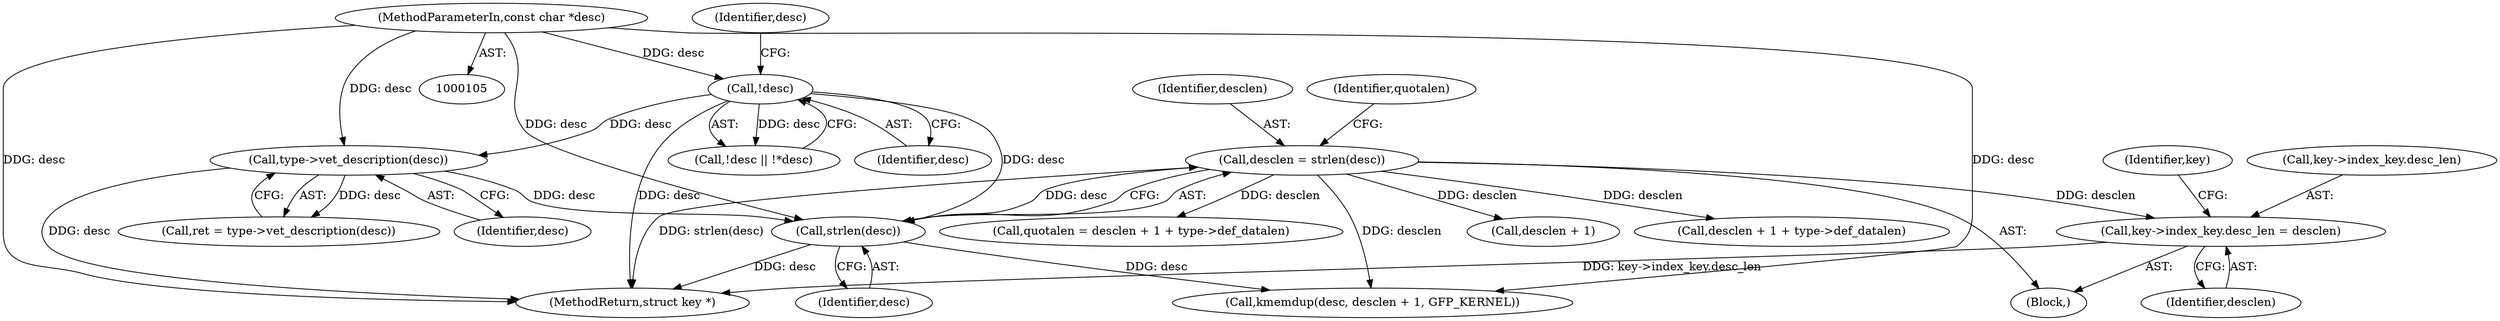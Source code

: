 digraph "0_linux_237bbd29f7a049d310d907f4b2716a7feef9abf3@pointer" {
"1000261" [label="(Call,key->index_key.desc_len = desclen)"];
"1000155" [label="(Call,desclen = strlen(desc))"];
"1000157" [label="(Call,strlen(desc))"];
"1000143" [label="(Call,type->vet_description(desc))"];
"1000130" [label="(Call,!desc)"];
"1000107" [label="(MethodParameterIn,const char *desc)"];
"1000160" [label="(Identifier,quotalen)"];
"1000157" [label="(Call,strlen(desc))"];
"1000274" [label="(Call,kmemdup(desc, desclen + 1, GFP_KERNEL))"];
"1000129" [label="(Call,!desc || !*desc)"];
"1000261" [label="(Call,key->index_key.desc_len = desclen)"];
"1000156" [label="(Identifier,desclen)"];
"1000158" [label="(Identifier,desc)"];
"1000161" [label="(Call,desclen + 1 + type->def_datalen)"];
"1000155" [label="(Call,desclen = strlen(desc))"];
"1000130" [label="(Call,!desc)"];
"1000271" [label="(Identifier,key)"];
"1000107" [label="(MethodParameterIn,const char *desc)"];
"1000143" [label="(Call,type->vet_description(desc))"];
"1000134" [label="(Identifier,desc)"];
"1000262" [label="(Call,key->index_key.desc_len)"];
"1000159" [label="(Call,quotalen = desclen + 1 + type->def_datalen)"];
"1000131" [label="(Identifier,desc)"];
"1000141" [label="(Call,ret = type->vet_description(desc))"];
"1000114" [label="(Block,)"];
"1000505" [label="(MethodReturn,struct key *)"];
"1000276" [label="(Call,desclen + 1)"];
"1000267" [label="(Identifier,desclen)"];
"1000144" [label="(Identifier,desc)"];
"1000261" -> "1000114"  [label="AST: "];
"1000261" -> "1000267"  [label="CFG: "];
"1000262" -> "1000261"  [label="AST: "];
"1000267" -> "1000261"  [label="AST: "];
"1000271" -> "1000261"  [label="CFG: "];
"1000261" -> "1000505"  [label="DDG: key->index_key.desc_len"];
"1000155" -> "1000261"  [label="DDG: desclen"];
"1000155" -> "1000114"  [label="AST: "];
"1000155" -> "1000157"  [label="CFG: "];
"1000156" -> "1000155"  [label="AST: "];
"1000157" -> "1000155"  [label="AST: "];
"1000160" -> "1000155"  [label="CFG: "];
"1000155" -> "1000505"  [label="DDG: strlen(desc)"];
"1000157" -> "1000155"  [label="DDG: desc"];
"1000155" -> "1000159"  [label="DDG: desclen"];
"1000155" -> "1000161"  [label="DDG: desclen"];
"1000155" -> "1000274"  [label="DDG: desclen"];
"1000155" -> "1000276"  [label="DDG: desclen"];
"1000157" -> "1000158"  [label="CFG: "];
"1000158" -> "1000157"  [label="AST: "];
"1000157" -> "1000505"  [label="DDG: desc"];
"1000143" -> "1000157"  [label="DDG: desc"];
"1000130" -> "1000157"  [label="DDG: desc"];
"1000107" -> "1000157"  [label="DDG: desc"];
"1000157" -> "1000274"  [label="DDG: desc"];
"1000143" -> "1000141"  [label="AST: "];
"1000143" -> "1000144"  [label="CFG: "];
"1000144" -> "1000143"  [label="AST: "];
"1000141" -> "1000143"  [label="CFG: "];
"1000143" -> "1000505"  [label="DDG: desc"];
"1000143" -> "1000141"  [label="DDG: desc"];
"1000130" -> "1000143"  [label="DDG: desc"];
"1000107" -> "1000143"  [label="DDG: desc"];
"1000130" -> "1000129"  [label="AST: "];
"1000130" -> "1000131"  [label="CFG: "];
"1000131" -> "1000130"  [label="AST: "];
"1000134" -> "1000130"  [label="CFG: "];
"1000129" -> "1000130"  [label="CFG: "];
"1000130" -> "1000505"  [label="DDG: desc"];
"1000130" -> "1000129"  [label="DDG: desc"];
"1000107" -> "1000130"  [label="DDG: desc"];
"1000107" -> "1000105"  [label="AST: "];
"1000107" -> "1000505"  [label="DDG: desc"];
"1000107" -> "1000274"  [label="DDG: desc"];
}

